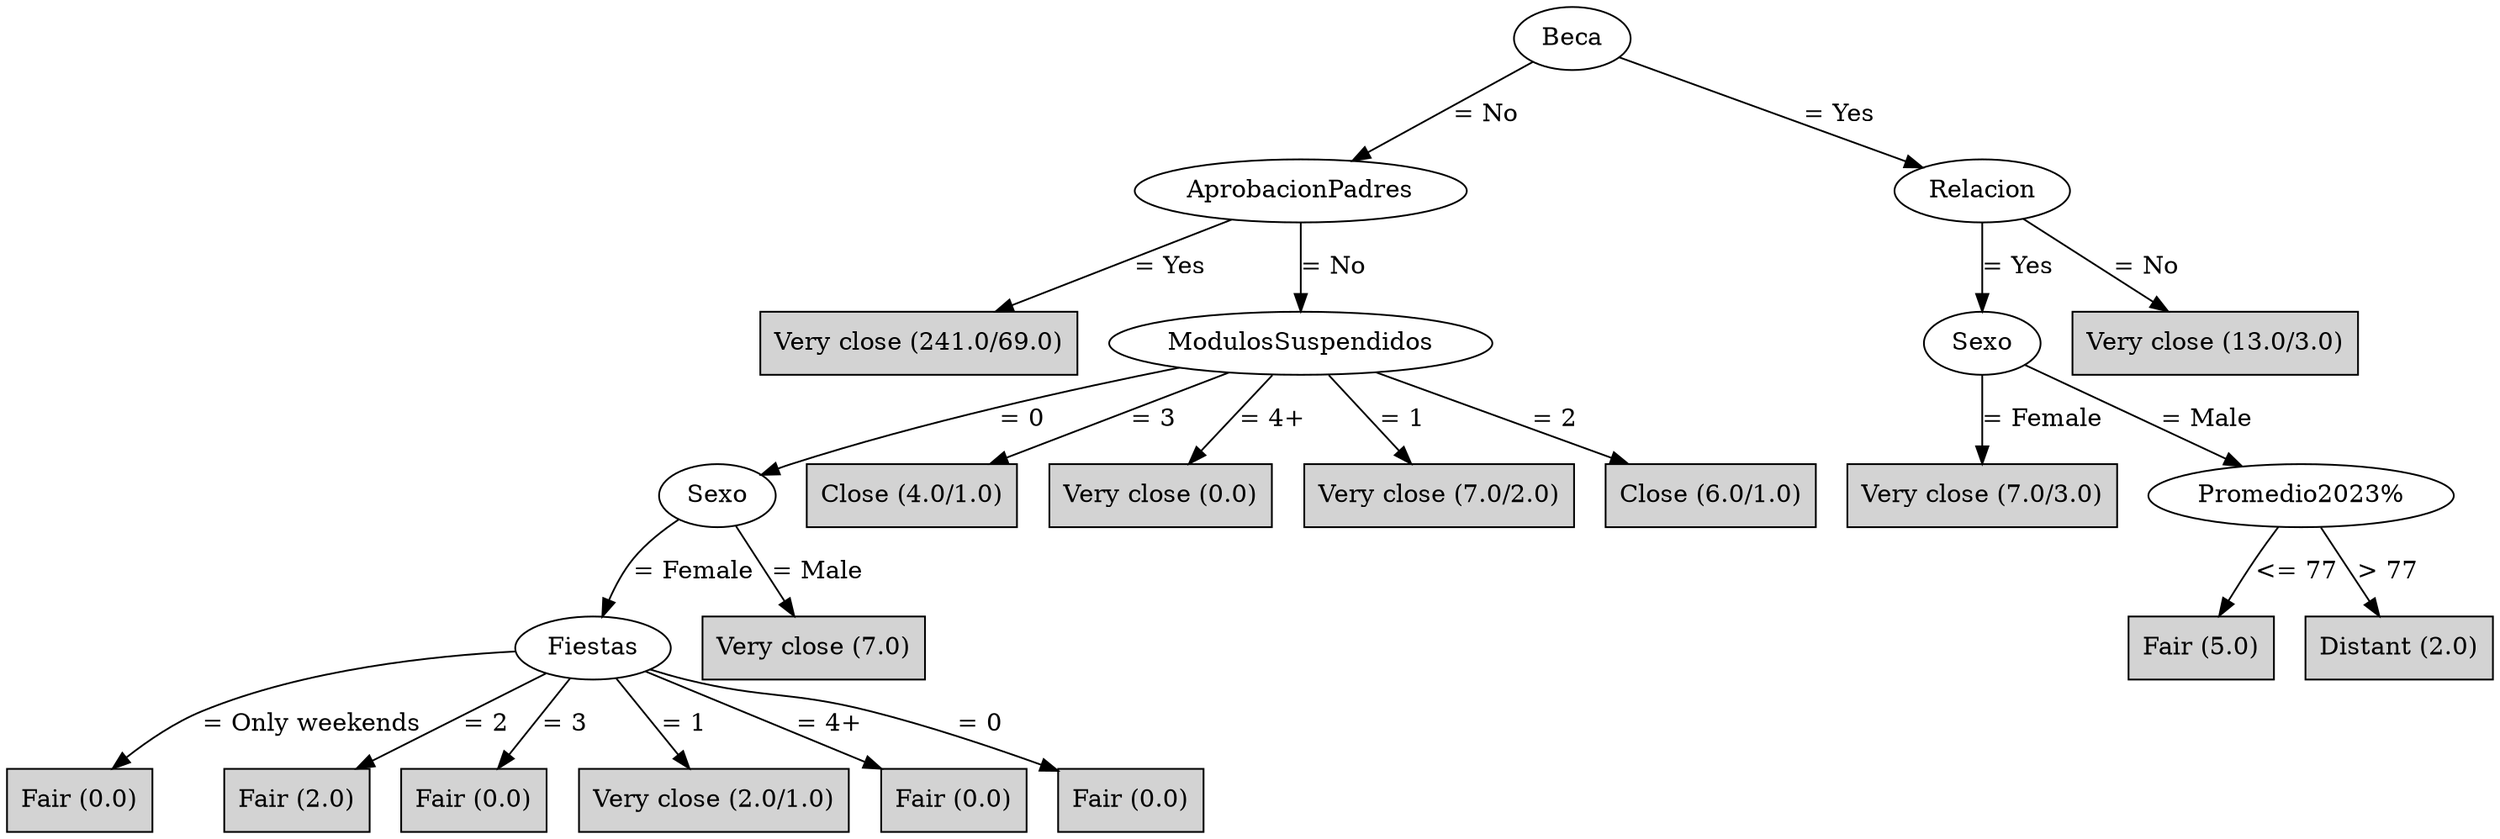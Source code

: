 digraph J48Tree {
N0 [label="Beca" ]
N0->N1 [label="= No"]
N1 [label="AprobacionPadres" ]
N1->N2 [label="= Yes"]
N2 [label="Very close (241.0/69.0)" shape=box style=filled ]
N1->N3 [label="= No"]
N3 [label="ModulosSuspendidos" ]
N3->N4 [label="= 0"]
N4 [label="Sexo" ]
N4->N5 [label="= Female"]
N5 [label="Fiestas" ]
N5->N6 [label="= Only weekends"]
N6 [label="Fair (0.0)" shape=box style=filled ]
N5->N7 [label="= 2"]
N7 [label="Fair (2.0)" shape=box style=filled ]
N5->N8 [label="= 3"]
N8 [label="Fair (0.0)" shape=box style=filled ]
N5->N9 [label="= 1"]
N9 [label="Very close (2.0/1.0)" shape=box style=filled ]
N5->N10 [label="= 4+"]
N10 [label="Fair (0.0)" shape=box style=filled ]
N5->N11 [label="= 0"]
N11 [label="Fair (0.0)" shape=box style=filled ]
N4->N12 [label="= Male"]
N12 [label="Very close (7.0)" shape=box style=filled ]
N3->N13 [label="= 3"]
N13 [label="Close (4.0/1.0)" shape=box style=filled ]
N3->N14 [label="= 4+"]
N14 [label="Very close (0.0)" shape=box style=filled ]
N3->N15 [label="= 1"]
N15 [label="Very close (7.0/2.0)" shape=box style=filled ]
N3->N16 [label="= 2"]
N16 [label="Close (6.0/1.0)" shape=box style=filled ]
N0->N17 [label="= Yes"]
N17 [label="Relacion" ]
N17->N18 [label="= Yes"]
N18 [label="Sexo" ]
N18->N19 [label="= Female"]
N19 [label="Very close (7.0/3.0)" shape=box style=filled ]
N18->N20 [label="= Male"]
N20 [label="Promedio2023\%" ]
N20->N21 [label="<= 77"]
N21 [label="Fair (5.0)" shape=box style=filled ]
N20->N22 [label="> 77"]
N22 [label="Distant (2.0)" shape=box style=filled ]
N17->N23 [label="= No"]
N23 [label="Very close (13.0/3.0)" shape=box style=filled ]
}
